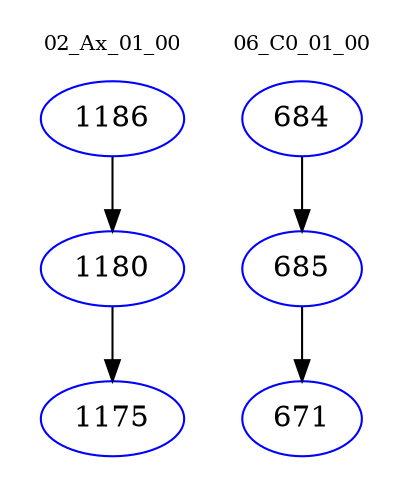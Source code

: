 digraph{
subgraph cluster_0 {
color = white
label = "02_Ax_01_00";
fontsize=10;
T0_1186 [label="1186", color="blue"]
T0_1186 -> T0_1180 [color="black"]
T0_1180 [label="1180", color="blue"]
T0_1180 -> T0_1175 [color="black"]
T0_1175 [label="1175", color="blue"]
}
subgraph cluster_1 {
color = white
label = "06_C0_01_00";
fontsize=10;
T1_684 [label="684", color="blue"]
T1_684 -> T1_685 [color="black"]
T1_685 [label="685", color="blue"]
T1_685 -> T1_671 [color="black"]
T1_671 [label="671", color="blue"]
}
}
